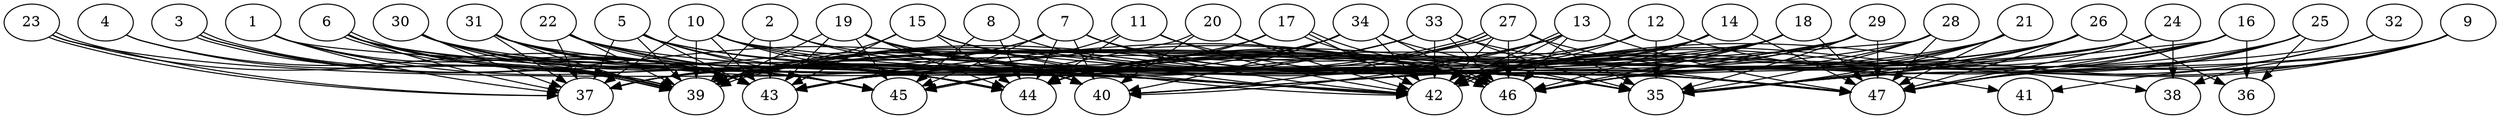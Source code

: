 // DAG (tier=3-complex, mode=compute, n=47, ccr=0.456, fat=0.838, density=0.722, regular=0.278, jump=0.331, mindata=1048576, maxdata=16777216)
// DAG automatically generated by daggen at Sun Aug 24 16:33:34 2025
// /home/ermia/Project/Environments/daggen/bin/daggen --dot --ccr 0.456 --fat 0.838 --regular 0.278 --density 0.722 --jump 0.331 --mindata 1048576 --maxdata 16777216 -n 47 
digraph G {
  1 [size="1239694523641605120", alpha="0.13", expect_size="619847261820802560"]
  1 -> 37 [size ="458615567679488"]
  1 -> 39 [size ="458615567679488"]
  1 -> 43 [size ="458615567679488"]
  1 -> 44 [size ="458615567679488"]
  1 -> 47 [size ="458615567679488"]
  2 [size="3531363113649667584", alpha="0.06", expect_size="1765681556824833792"]
  2 -> 35 [size ="2123659338579968"]
  2 -> 39 [size ="2123659338579968"]
  2 -> 40 [size ="2123659338579968"]
  2 -> 43 [size ="2123659338579968"]
  3 [size="5549896061666983936", alpha="0.05", expect_size="2774948030833491968"]
  3 -> 39 [size ="25077248688128"]
  3 -> 39 [size ="25077248688128"]
  3 -> 40 [size ="25077248688128"]
  3 -> 45 [size ="25077248688128"]
  4 [size="7382014978438639", alpha="0.07", expect_size="3691007489219319"]
  4 -> 39 [size ="420965985026048"]
  4 -> 43 [size ="420965985026048"]
  5 [size="107689046821676272", alpha="0.14", expect_size="53844523410838136"]
  5 -> 35 [size ="2235611217920000"]
  5 -> 37 [size ="2235611217920000"]
  5 -> 39 [size ="2235611217920000"]
  5 -> 43 [size ="2235611217920000"]
  5 -> 44 [size ="2235611217920000"]
  5 -> 45 [size ="2235611217920000"]
  5 -> 47 [size ="2235611217920000"]
  6 [size="1000115204423736623104", alpha="0.17", expect_size="500057602211868311552"]
  6 -> 37 [size ="800061441179648"]
  6 -> 39 [size ="800061441179648"]
  6 -> 39 [size ="800061441179648"]
  6 -> 42 [size ="800061441179648"]
  6 -> 43 [size ="800061441179648"]
  6 -> 44 [size ="800061441179648"]
  6 -> 45 [size ="800061441179648"]
  6 -> 46 [size ="800061441179648"]
  7 [size="1006057127475824", alpha="0.06", expect_size="503028563737912"]
  7 -> 35 [size ="21367596515328"]
  7 -> 37 [size ="21367596515328"]
  7 -> 40 [size ="21367596515328"]
  7 -> 42 [size ="21367596515328"]
  7 -> 43 [size ="21367596515328"]
  7 -> 44 [size ="21367596515328"]
  7 -> 45 [size ="21367596515328"]
  7 -> 46 [size ="21367596515328"]
  8 [size="55472247562862232", alpha="0.01", expect_size="27736123781431116"]
  8 -> 42 [size ="933496050679808"]
  8 -> 44 [size ="933496050679808"]
  8 -> 45 [size ="933496050679808"]
  9 [size="2351105301106511360", alpha="0.16", expect_size="1175552650553255680"]
  9 -> 35 [size ="1596600539414528"]
  9 -> 38 [size ="1596600539414528"]
  9 -> 41 [size ="1596600539414528"]
  9 -> 42 [size ="1596600539414528"]
  9 -> 44 [size ="1596600539414528"]
  9 -> 47 [size ="1596600539414528"]
  10 [size="3380229899093524086784", alpha="0.19", expect_size="1690114949546762043392"]
  10 -> 37 [size ="1801859039756288"]
  10 -> 39 [size ="1801859039756288"]
  10 -> 40 [size ="1801859039756288"]
  10 -> 42 [size ="1801859039756288"]
  10 -> 43 [size ="1801859039756288"]
  10 -> 44 [size ="1801859039756288"]
  10 -> 47 [size ="1801859039756288"]
  11 [size="10830710708341344", alpha="0.14", expect_size="5415355354170672"]
  11 -> 42 [size ="248979791020032"]
  11 -> 43 [size ="248979791020032"]
  11 -> 44 [size ="248979791020032"]
  11 -> 47 [size ="248979791020032"]
  12 [size="3279704549573009920", alpha="0.16", expect_size="1639852274786504960"]
  12 -> 35 [size ="1500867731652608"]
  12 -> 38 [size ="1500867731652608"]
  12 -> 39 [size ="1500867731652608"]
  12 -> 42 [size ="1500867731652608"]
  12 -> 43 [size ="1500867731652608"]
  13 [size="388868659499130421248", alpha="0.19", expect_size="194434329749565210624"]
  13 -> 39 [size ="426211616489472"]
  13 -> 40 [size ="426211616489472"]
  13 -> 42 [size ="426211616489472"]
  13 -> 42 [size ="426211616489472"]
  13 -> 43 [size ="426211616489472"]
  13 -> 46 [size ="426211616489472"]
  13 -> 47 [size ="426211616489472"]
  14 [size="1448497984691351808", alpha="0.10", expect_size="724248992345675904"]
  14 -> 42 [size ="583054972157952"]
  14 -> 43 [size ="583054972157952"]
  14 -> 44 [size ="583054972157952"]
  14 -> 46 [size ="583054972157952"]
  14 -> 47 [size ="583054972157952"]
  15 [size="42080797828358840", alpha="0.03", expect_size="21040398914179420"]
  15 -> 35 [size ="677364962951168"]
  15 -> 39 [size ="677364962951168"]
  15 -> 42 [size ="677364962951168"]
  15 -> 43 [size ="677364962951168"]
  15 -> 44 [size ="677364962951168"]
  16 [size="112496514810493712", alpha="0.14", expect_size="56248257405246856"]
  16 -> 35 [size ="1791546588397568"]
  16 -> 36 [size ="1791546588397568"]
  16 -> 39 [size ="1791546588397568"]
  16 -> 42 [size ="1791546588397568"]
  16 -> 46 [size ="1791546588397568"]
  16 -> 47 [size ="1791546588397568"]
  17 [size="368451308229780045824", alpha="0.06", expect_size="184225654114890022912"]
  17 -> 37 [size ="411159240900608"]
  17 -> 42 [size ="411159240900608"]
  17 -> 44 [size ="411159240900608"]
  17 -> 46 [size ="411159240900608"]
  17 -> 46 [size ="411159240900608"]
  18 [size="1401311206650724096", alpha="0.16", expect_size="700655603325362048"]
  18 -> 40 [size ="719924565639168"]
  18 -> 42 [size ="719924565639168"]
  18 -> 44 [size ="719924565639168"]
  18 -> 45 [size ="719924565639168"]
  18 -> 46 [size ="719924565639168"]
  18 -> 47 [size ="719924565639168"]
  19 [size="113195597634392293376", alpha="0.01", expect_size="56597798817196146688"]
  19 -> 39 [size ="187201652523008"]
  19 -> 40 [size ="187201652523008"]
  19 -> 42 [size ="187201652523008"]
  19 -> 43 [size ="187201652523008"]
  19 -> 44 [size ="187201652523008"]
  19 -> 45 [size ="187201652523008"]
  19 -> 46 [size ="187201652523008"]
  20 [size="6117081032157036544", alpha="0.09", expect_size="3058540516078518272"]
  20 -> 40 [size ="26757948243968"]
  20 -> 42 [size ="26757948243968"]
  20 -> 45 [size ="26757948243968"]
  20 -> 46 [size ="26757948243968"]
  21 [size="1597633889905117440", alpha="0.04", expect_size="798816944952558720"]
  21 -> 35 [size ="1252247409262592"]
  21 -> 37 [size ="1252247409262592"]
  21 -> 42 [size ="1252247409262592"]
  21 -> 46 [size ="1252247409262592"]
  21 -> 47 [size ="1252247409262592"]
  22 [size="94614572629607376", alpha="0.14", expect_size="47307286314803688"]
  22 -> 35 [size ="102349817249792"]
  22 -> 37 [size ="102349817249792"]
  22 -> 39 [size ="102349817249792"]
  22 -> 43 [size ="102349817249792"]
  22 -> 44 [size ="102349817249792"]
  22 -> 46 [size ="102349817249792"]
  23 [size="236746348976302272", alpha="0.02", expect_size="118373174488151136"]
  23 -> 37 [size ="143638503882752"]
  23 -> 37 [size ="143638503882752"]
  23 -> 39 [size ="143638503882752"]
  23 -> 42 [size ="143638503882752"]
  24 [size="723276357146303791104", alpha="0.18", expect_size="361638178573151895552"]
  24 -> 35 [size ="644603757723648"]
  24 -> 38 [size ="644603757723648"]
  24 -> 39 [size ="644603757723648"]
  24 -> 44 [size ="644603757723648"]
  24 -> 47 [size ="644603757723648"]
  25 [size="3117500479675096367104", alpha="0.08", expect_size="1558750239837548183552"]
  25 -> 35 [size ="1707239064731648"]
  25 -> 36 [size ="1707239064731648"]
  25 -> 39 [size ="1707239064731648"]
  25 -> 42 [size ="1707239064731648"]
  25 -> 47 [size ="1707239064731648"]
  26 [size="57348975681849296", alpha="0.03", expect_size="28674487840924648"]
  26 -> 35 [size ="1958302426595328"]
  26 -> 36 [size ="1958302426595328"]
  26 -> 39 [size ="1958302426595328"]
  26 -> 42 [size ="1958302426595328"]
  26 -> 45 [size ="1958302426595328"]
  26 -> 46 [size ="1958302426595328"]
  26 -> 47 [size ="1958302426595328"]
  27 [size="2116336228278130966528", alpha="0.16", expect_size="1058168114139065483264"]
  27 -> 35 [size ="1318701290749952"]
  27 -> 39 [size ="1318701290749952"]
  27 -> 39 [size ="1318701290749952"]
  27 -> 40 [size ="1318701290749952"]
  27 -> 41 [size ="1318701290749952"]
  27 -> 42 [size ="1318701290749952"]
  27 -> 44 [size ="1318701290749952"]
  27 -> 46 [size ="1318701290749952"]
  28 [size="158142417090887286784", alpha="0.00", expect_size="79071208545443643392"]
  28 -> 35 [size ="233949561356288"]
  28 -> 40 [size ="233949561356288"]
  28 -> 43 [size ="233949561356288"]
  28 -> 46 [size ="233949561356288"]
  28 -> 47 [size ="233949561356288"]
  29 [size="883861257301369472", alpha="0.11", expect_size="441930628650684736"]
  29 -> 35 [size ="430888307392512"]
  29 -> 42 [size ="430888307392512"]
  29 -> 44 [size ="430888307392512"]
  29 -> 45 [size ="430888307392512"]
  29 -> 46 [size ="430888307392512"]
  29 -> 47 [size ="430888307392512"]
  30 [size="3475910950181318688768", alpha="0.02", expect_size="1737955475090659344384"]
  30 -> 35 [size ="1835702987784192"]
  30 -> 37 [size ="1835702987784192"]
  30 -> 39 [size ="1835702987784192"]
  30 -> 40 [size ="1835702987784192"]
  30 -> 43 [size ="1835702987784192"]
  30 -> 44 [size ="1835702987784192"]
  30 -> 45 [size ="1835702987784192"]
  31 [size="552026676195695263744", alpha="0.19", expect_size="276013338097847631872"]
  31 -> 37 [size ="538348322029568"]
  31 -> 39 [size ="538348322029568"]
  31 -> 42 [size ="538348322029568"]
  31 -> 43 [size ="538348322029568"]
  31 -> 44 [size ="538348322029568"]
  31 -> 45 [size ="538348322029568"]
  31 -> 46 [size ="538348322029568"]
  32 [size="1679653419227352", alpha="0.18", expect_size="839826709613676"]
  32 -> 35 [size ="26459146027008"]
  32 -> 46 [size ="26459146027008"]
  32 -> 47 [size ="26459146027008"]
  33 [size="117832861291953648", alpha="0.05", expect_size="58916430645976824"]
  33 -> 35 [size ="283459192881152"]
  33 -> 37 [size ="283459192881152"]
  33 -> 39 [size ="283459192881152"]
  33 -> 42 [size ="283459192881152"]
  33 -> 43 [size ="283459192881152"]
  33 -> 46 [size ="283459192881152"]
  33 -> 47 [size ="283459192881152"]
  34 [size="16465323321524710", alpha="0.03", expect_size="8232661660762355"]
  34 -> 35 [size ="434986243063808"]
  34 -> 37 [size ="434986243063808"]
  34 -> 40 [size ="434986243063808"]
  34 -> 42 [size ="434986243063808"]
  34 -> 44 [size ="434986243063808"]
  34 -> 46 [size ="434986243063808"]
  35 [size="140099828785822564352", alpha="0.11", expect_size="70049914392911282176"]
  36 [size="1636864161548332957696", alpha="0.02", expect_size="818432080774166478848"]
  37 [size="4057859259486556672", alpha="0.15", expect_size="2028929629743278336"]
  38 [size="64608391580258920", alpha="0.03", expect_size="32304195790129460"]
  39 [size="3981478701816032002048", alpha="0.20", expect_size="1990739350908016001024"]
  40 [size="1155327736222558", alpha="0.07", expect_size="577663868111279"]
  41 [size="42566583026780616", alpha="0.08", expect_size="21283291513390308"]
  42 [size="2073584960049248206848", alpha="0.00", expect_size="1036792480024624103424"]
  43 [size="32030415591390768", alpha="0.06", expect_size="16015207795695384"]
  44 [size="1604650590966317580288", alpha="0.11", expect_size="802325295483158790144"]
  45 [size="15549072453483398", alpha="0.11", expect_size="7774536226741699"]
  46 [size="3584161975245996032000", alpha="0.17", expect_size="1792080987622998016000"]
  47 [size="280075566718133216", alpha="0.04", expect_size="140037783359066608"]
}